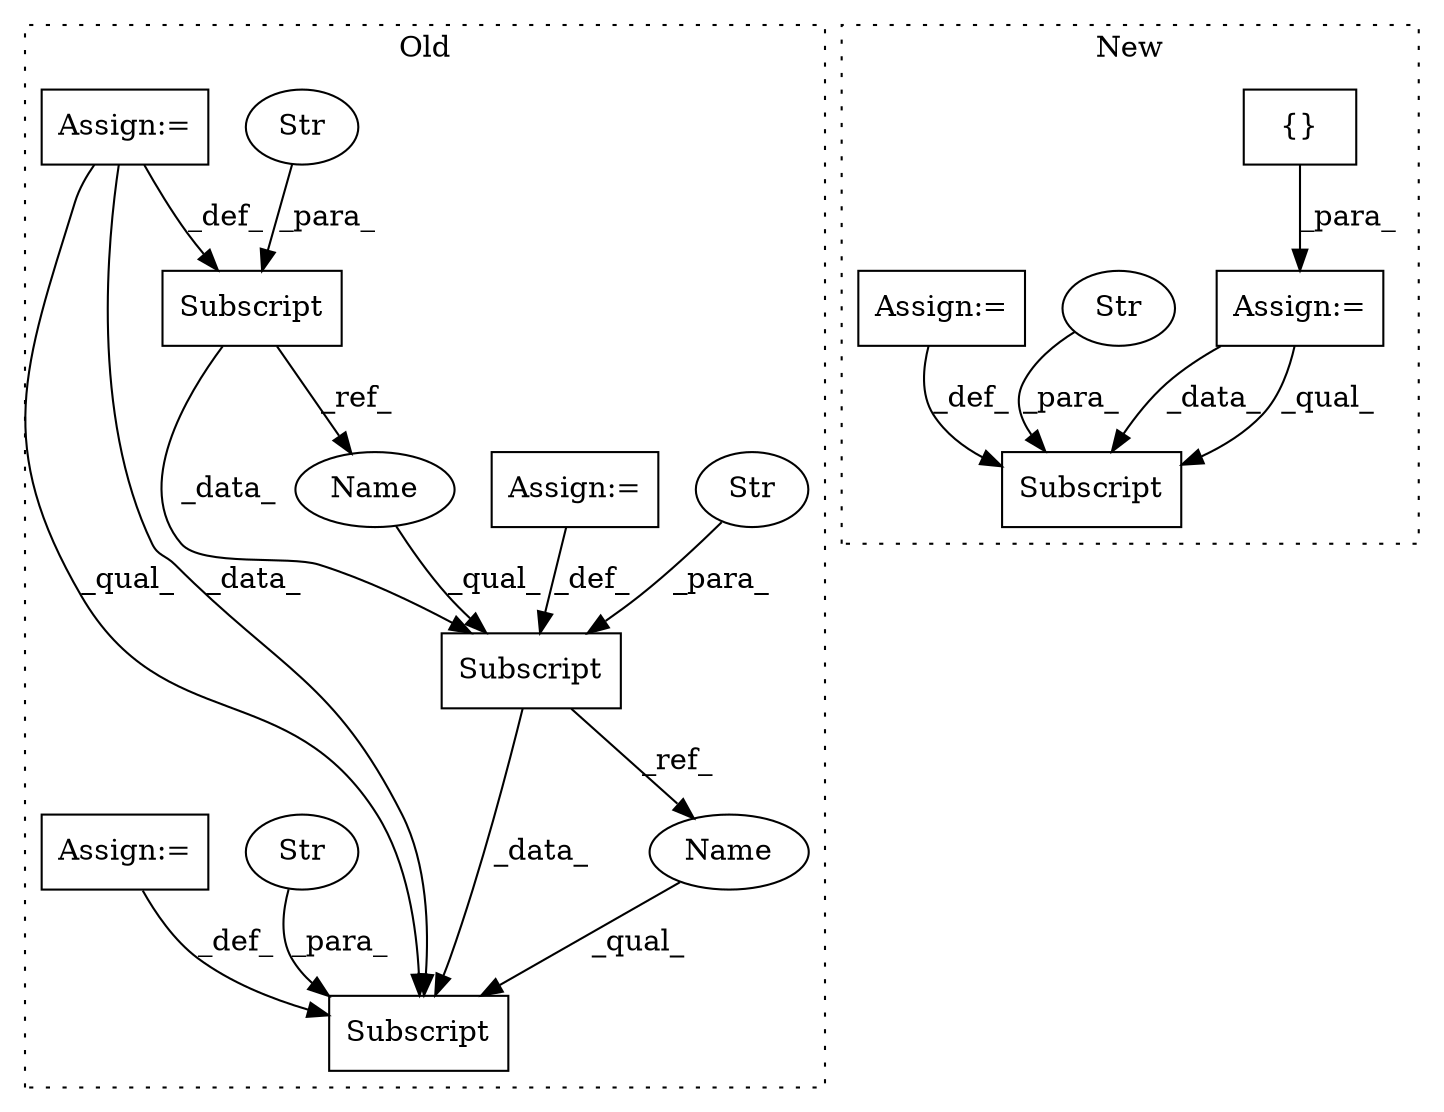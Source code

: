 digraph G {
subgraph cluster0 {
1 [label="Subscript" a="63" s="9528,0" l="31,0" shape="box"];
4 [label="Str" a="66" s="9536" l="22" shape="ellipse"];
5 [label="Assign:=" a="68" s="9559" l="3" shape="box"];
6 [label="Subscript" a="63" s="9478,0" l="31,0" shape="box"];
7 [label="Str" a="66" s="9486" l="22" shape="ellipse"];
8 [label="Assign:=" a="68" s="9509" l="3" shape="box"];
9 [label="Subscript" a="63" s="9578,0" l="32,0" shape="box"];
10 [label="Str" a="66" s="9586" l="23" shape="ellipse"];
11 [label="Assign:=" a="68" s="9610" l="3" shape="box"];
15 [label="Name" a="87" s="9528" l="7" shape="ellipse"];
16 [label="Name" a="87" s="9578" l="7" shape="ellipse"];
label = "Old";
style="dotted";
}
subgraph cluster1 {
2 [label="{}" a="95" s="9296,9297" l="2,1" shape="box"];
3 [label="Assign:=" a="68" s="9293" l="3" shape="box"];
12 [label="Subscript" a="63" s="9727,0" l="26,0" shape="box"];
13 [label="Str" a="66" s="9734" l="18" shape="ellipse"];
14 [label="Assign:=" a="68" s="9753" l="3" shape="box"];
label = "New";
style="dotted";
}
1 -> 16 [label="_ref_"];
1 -> 9 [label="_data_"];
2 -> 3 [label="_para_"];
3 -> 12 [label="_data_"];
3 -> 12 [label="_qual_"];
4 -> 1 [label="_para_"];
5 -> 1 [label="_def_"];
6 -> 15 [label="_ref_"];
6 -> 1 [label="_data_"];
7 -> 6 [label="_para_"];
8 -> 6 [label="_def_"];
8 -> 9 [label="_qual_"];
8 -> 9 [label="_data_"];
10 -> 9 [label="_para_"];
11 -> 9 [label="_def_"];
13 -> 12 [label="_para_"];
14 -> 12 [label="_def_"];
15 -> 1 [label="_qual_"];
16 -> 9 [label="_qual_"];
}